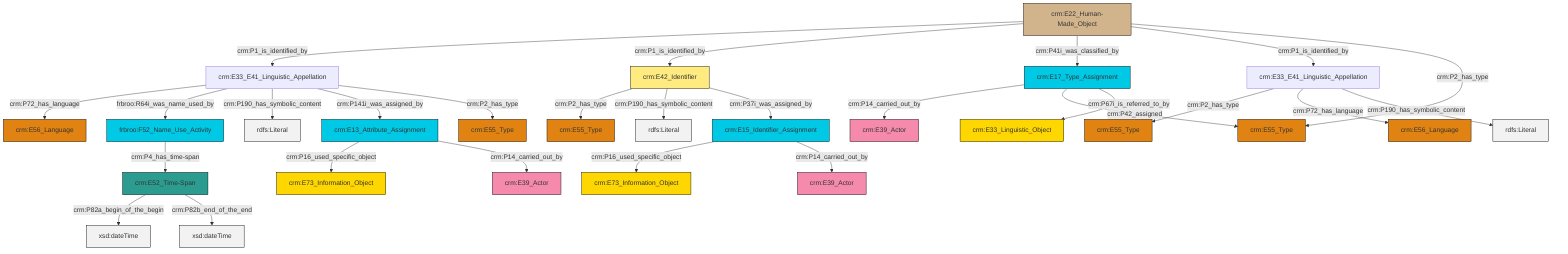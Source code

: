 graph TD
classDef Literal fill:#f2f2f2,stroke:#000000;
classDef CRM_Entity fill:#FFFFFF,stroke:#000000;
classDef Temporal_Entity fill:#00C9E6, stroke:#000000;
classDef Type fill:#E18312, stroke:#000000;
classDef Time-Span fill:#2C9C91, stroke:#000000;
classDef Appellation fill:#FFEB7F, stroke:#000000;
classDef Place fill:#008836, stroke:#000000;
classDef Persistent_Item fill:#B266B2, stroke:#000000;
classDef Conceptual_Object fill:#FFD700, stroke:#000000;
classDef Physical_Thing fill:#D2B48C, stroke:#000000;
classDef Actor fill:#f58aad, stroke:#000000;
classDef PC_Classes fill:#4ce600, stroke:#000000;
classDef Multi fill:#cccccc,stroke:#000000;

0["crm:E17_Type_Assignment"]:::Temporal_Entity -->|crm:P14_carried_out_by| 1["crm:E39_Actor"]:::Actor
4["crm:E33_E41_Linguistic_Appellation"]:::Default -->|crm:P72_has_language| 5["crm:E56_Language"]:::Type
6["crm:E42_Identifier"]:::Appellation -->|crm:P2_has_type| 7["crm:E55_Type"]:::Type
8["crm:E33_E41_Linguistic_Appellation"]:::Default -->|crm:P2_has_type| 9["crm:E55_Type"]:::Type
8["crm:E33_E41_Linguistic_Appellation"]:::Default -->|crm:P72_has_language| 12["crm:E56_Language"]:::Type
2["crm:E22_Human-Made_Object"]:::Physical_Thing -->|crm:P1_is_identified_by| 4["crm:E33_E41_Linguistic_Appellation"]:::Default
2["crm:E22_Human-Made_Object"]:::Physical_Thing -->|crm:P1_is_identified_by| 6["crm:E42_Identifier"]:::Appellation
4["crm:E33_E41_Linguistic_Appellation"]:::Default -->|frbroo:R64i_was_name_used_by| 13["frbroo:F52_Name_Use_Activity"]:::Temporal_Entity
4["crm:E33_E41_Linguistic_Appellation"]:::Default -->|crm:P190_has_symbolic_content| 14[rdfs:Literal]:::Literal
2["crm:E22_Human-Made_Object"]:::Physical_Thing -->|crm:P41i_was_classified_by| 0["crm:E17_Type_Assignment"]:::Temporal_Entity
4["crm:E33_E41_Linguistic_Appellation"]:::Default -->|crm:P141i_was_assigned_by| 20["crm:E13_Attribute_Assignment"]:::Temporal_Entity
6["crm:E42_Identifier"]:::Appellation -->|crm:P190_has_symbolic_content| 21[rdfs:Literal]:::Literal
2["crm:E22_Human-Made_Object"]:::Physical_Thing -->|crm:P1_is_identified_by| 8["crm:E33_E41_Linguistic_Appellation"]:::Default
20["crm:E13_Attribute_Assignment"]:::Temporal_Entity -->|crm:P16_used_specific_object| 18["crm:E73_Information_Object"]:::Conceptual_Object
26["crm:E52_Time-Span"]:::Time-Span -->|crm:P82a_begin_of_the_begin| 29[xsd:dateTime]:::Literal
10["crm:E15_Identifier_Assignment"]:::Temporal_Entity -->|crm:P16_used_specific_object| 16["crm:E73_Information_Object"]:::Conceptual_Object
0["crm:E17_Type_Assignment"]:::Temporal_Entity -->|crm:P42_assigned| 33["crm:E55_Type"]:::Type
0["crm:E17_Type_Assignment"]:::Temporal_Entity -->|crm:P67i_is_referred_to_by| 34["crm:E33_Linguistic_Object"]:::Conceptual_Object
26["crm:E52_Time-Span"]:::Time-Span -->|crm:P82b_end_of_the_end| 37[xsd:dateTime]:::Literal
8["crm:E33_E41_Linguistic_Appellation"]:::Default -->|crm:P190_has_symbolic_content| 38[rdfs:Literal]:::Literal
6["crm:E42_Identifier"]:::Appellation -->|crm:P37i_was_assigned_by| 10["crm:E15_Identifier_Assignment"]:::Temporal_Entity
2["crm:E22_Human-Made_Object"]:::Physical_Thing -->|crm:P2_has_type| 33["crm:E55_Type"]:::Type
20["crm:E13_Attribute_Assignment"]:::Temporal_Entity -->|crm:P14_carried_out_by| 30["crm:E39_Actor"]:::Actor
13["frbroo:F52_Name_Use_Activity"]:::Temporal_Entity -->|crm:P4_has_time-span| 26["crm:E52_Time-Span"]:::Time-Span
4["crm:E33_E41_Linguistic_Appellation"]:::Default -->|crm:P2_has_type| 42["crm:E55_Type"]:::Type
10["crm:E15_Identifier_Assignment"]:::Temporal_Entity -->|crm:P14_carried_out_by| 22["crm:E39_Actor"]:::Actor
